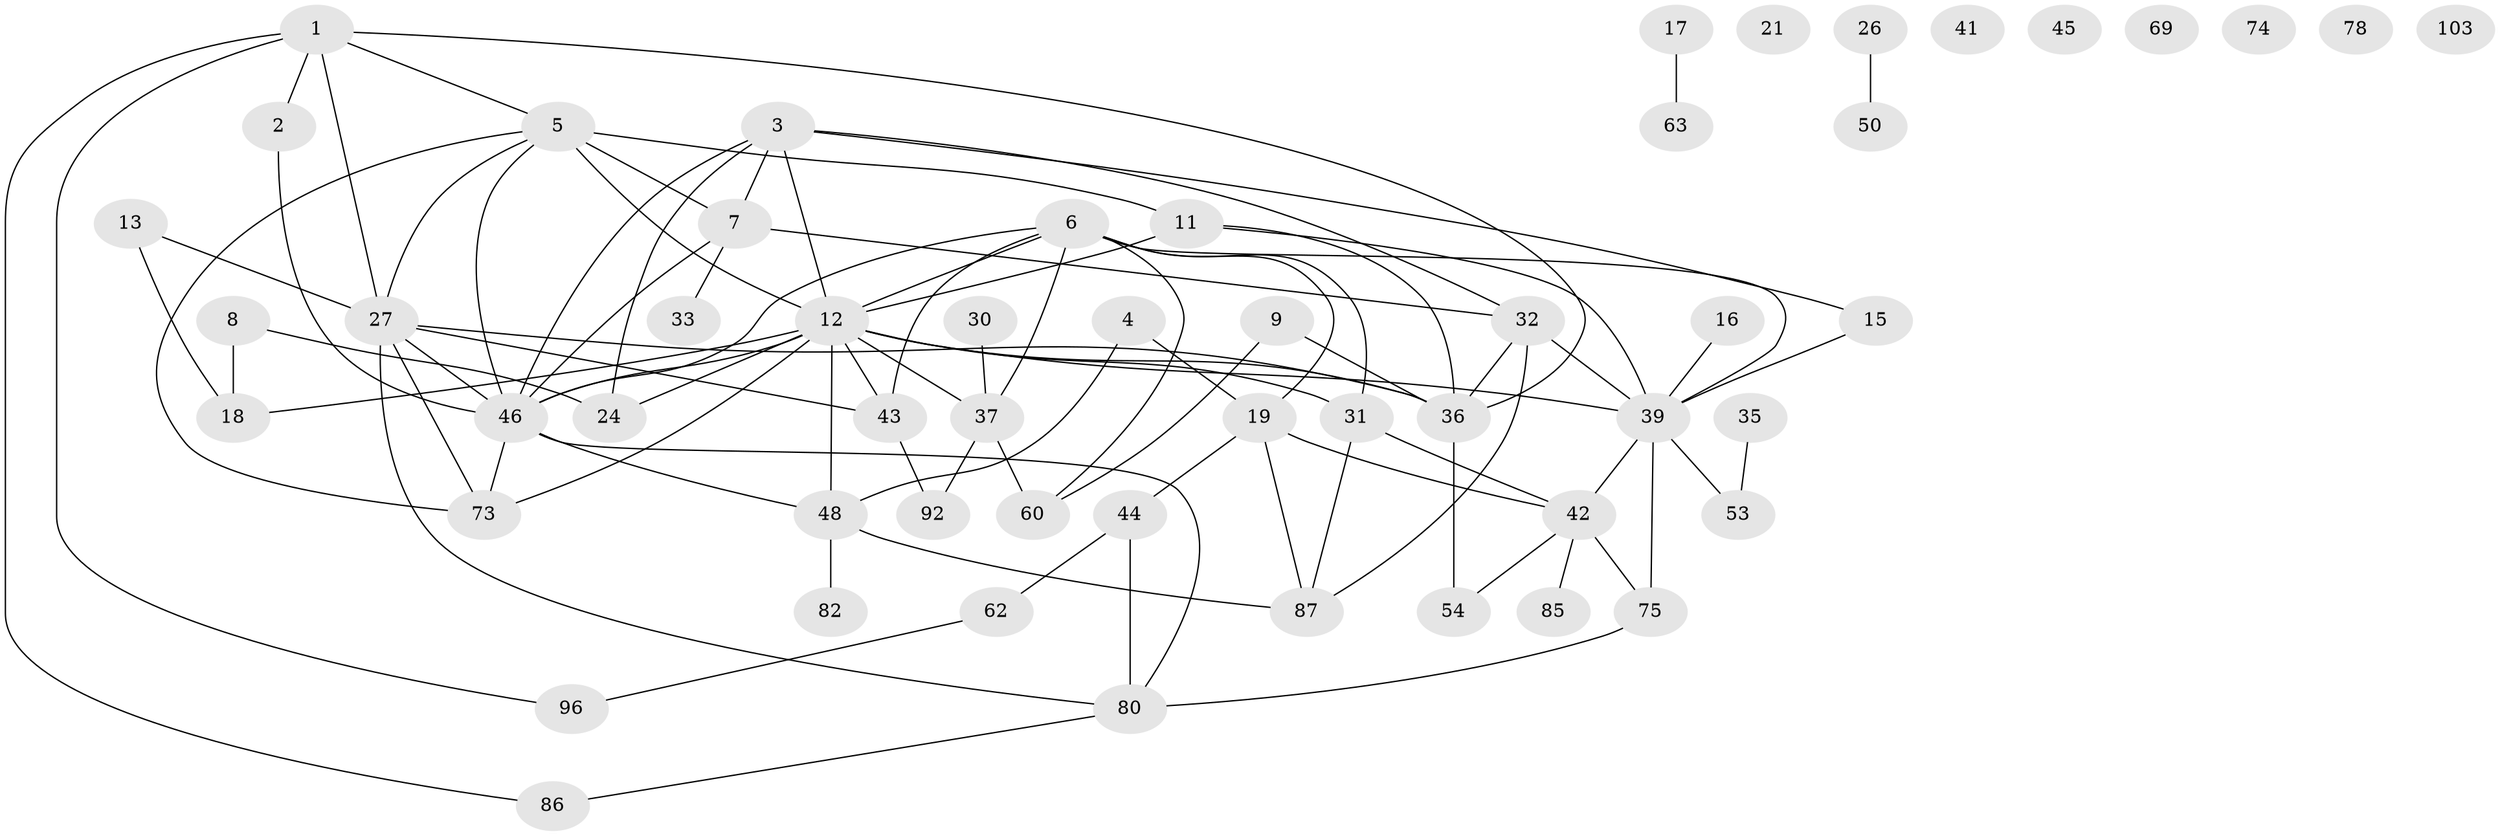 // original degree distribution, {2: 0.2727272727272727, 4: 0.18181818181818182, 3: 0.22727272727272727, 1: 0.13636363636363635, 6: 0.045454545454545456, 5: 0.045454545454545456, 0: 0.06363636363636363, 7: 0.02727272727272727}
// Generated by graph-tools (version 1.1) at 2025/13/03/09/25 04:13:11]
// undirected, 55 vertices, 90 edges
graph export_dot {
graph [start="1"]
  node [color=gray90,style=filled];
  1 [super="+25+65"];
  2;
  3 [super="+38"];
  4;
  5 [super="+20+77"];
  6 [super="+102+10"];
  7 [super="+70+23"];
  8;
  9 [super="+55"];
  11 [super="+58"];
  12 [super="+29+14+22"];
  13;
  15;
  16;
  17 [super="+47"];
  18 [super="+61"];
  19 [super="+76+28"];
  21;
  24 [super="+56"];
  26 [super="+99"];
  27 [super="+34"];
  30;
  31;
  32 [super="+79"];
  33;
  35 [super="+40+59"];
  36 [super="+91+64"];
  37 [super="+95+51"];
  39 [super="+67+101"];
  41;
  42 [super="+105"];
  43 [super="+84"];
  44 [super="+104"];
  45;
  46 [super="+49+66"];
  48 [super="+68"];
  50;
  53;
  54;
  60 [super="+90"];
  62 [super="+93"];
  63;
  69;
  73;
  74;
  75 [super="+89"];
  78;
  80;
  82;
  85;
  86;
  87 [super="+108"];
  92 [super="+100"];
  96;
  103;
  1 -- 36;
  1 -- 5;
  1 -- 86;
  1 -- 96;
  1 -- 2;
  1 -- 27;
  2 -- 46;
  3 -- 12;
  3 -- 15;
  3 -- 7;
  3 -- 24;
  3 -- 32;
  3 -- 46;
  4 -- 48;
  4 -- 19;
  5 -- 73;
  5 -- 11 [weight=2];
  5 -- 27;
  5 -- 12;
  5 -- 7;
  5 -- 46;
  6 -- 37;
  6 -- 39;
  6 -- 12;
  6 -- 60;
  6 -- 31;
  6 -- 19;
  6 -- 46;
  6 -- 43;
  7 -- 33;
  7 -- 32;
  7 -- 46;
  8 -- 18;
  8 -- 24;
  9 -- 60;
  9 -- 36;
  11 -- 36 [weight=2];
  11 -- 12;
  11 -- 39;
  12 -- 31;
  12 -- 73;
  12 -- 24;
  12 -- 39;
  12 -- 36;
  12 -- 18;
  12 -- 37 [weight=2];
  12 -- 48;
  12 -- 43;
  12 -- 46;
  13 -- 18;
  13 -- 27;
  15 -- 39 [weight=2];
  16 -- 39;
  17 -- 63;
  19 -- 87;
  19 -- 42 [weight=2];
  19 -- 44 [weight=2];
  26 -- 50;
  27 -- 80;
  27 -- 36;
  27 -- 73;
  27 -- 46;
  27 -- 43;
  30 -- 37;
  31 -- 87;
  31 -- 42;
  32 -- 87;
  32 -- 39;
  32 -- 36;
  35 -- 53;
  36 -- 54 [weight=2];
  37 -- 92;
  37 -- 60;
  39 -- 53;
  39 -- 42;
  39 -- 75;
  42 -- 75;
  42 -- 85;
  42 -- 54;
  43 -- 92;
  44 -- 80;
  44 -- 62;
  46 -- 48;
  46 -- 73;
  46 -- 80;
  48 -- 82;
  48 -- 87;
  62 -- 96;
  75 -- 80;
  80 -- 86;
}
